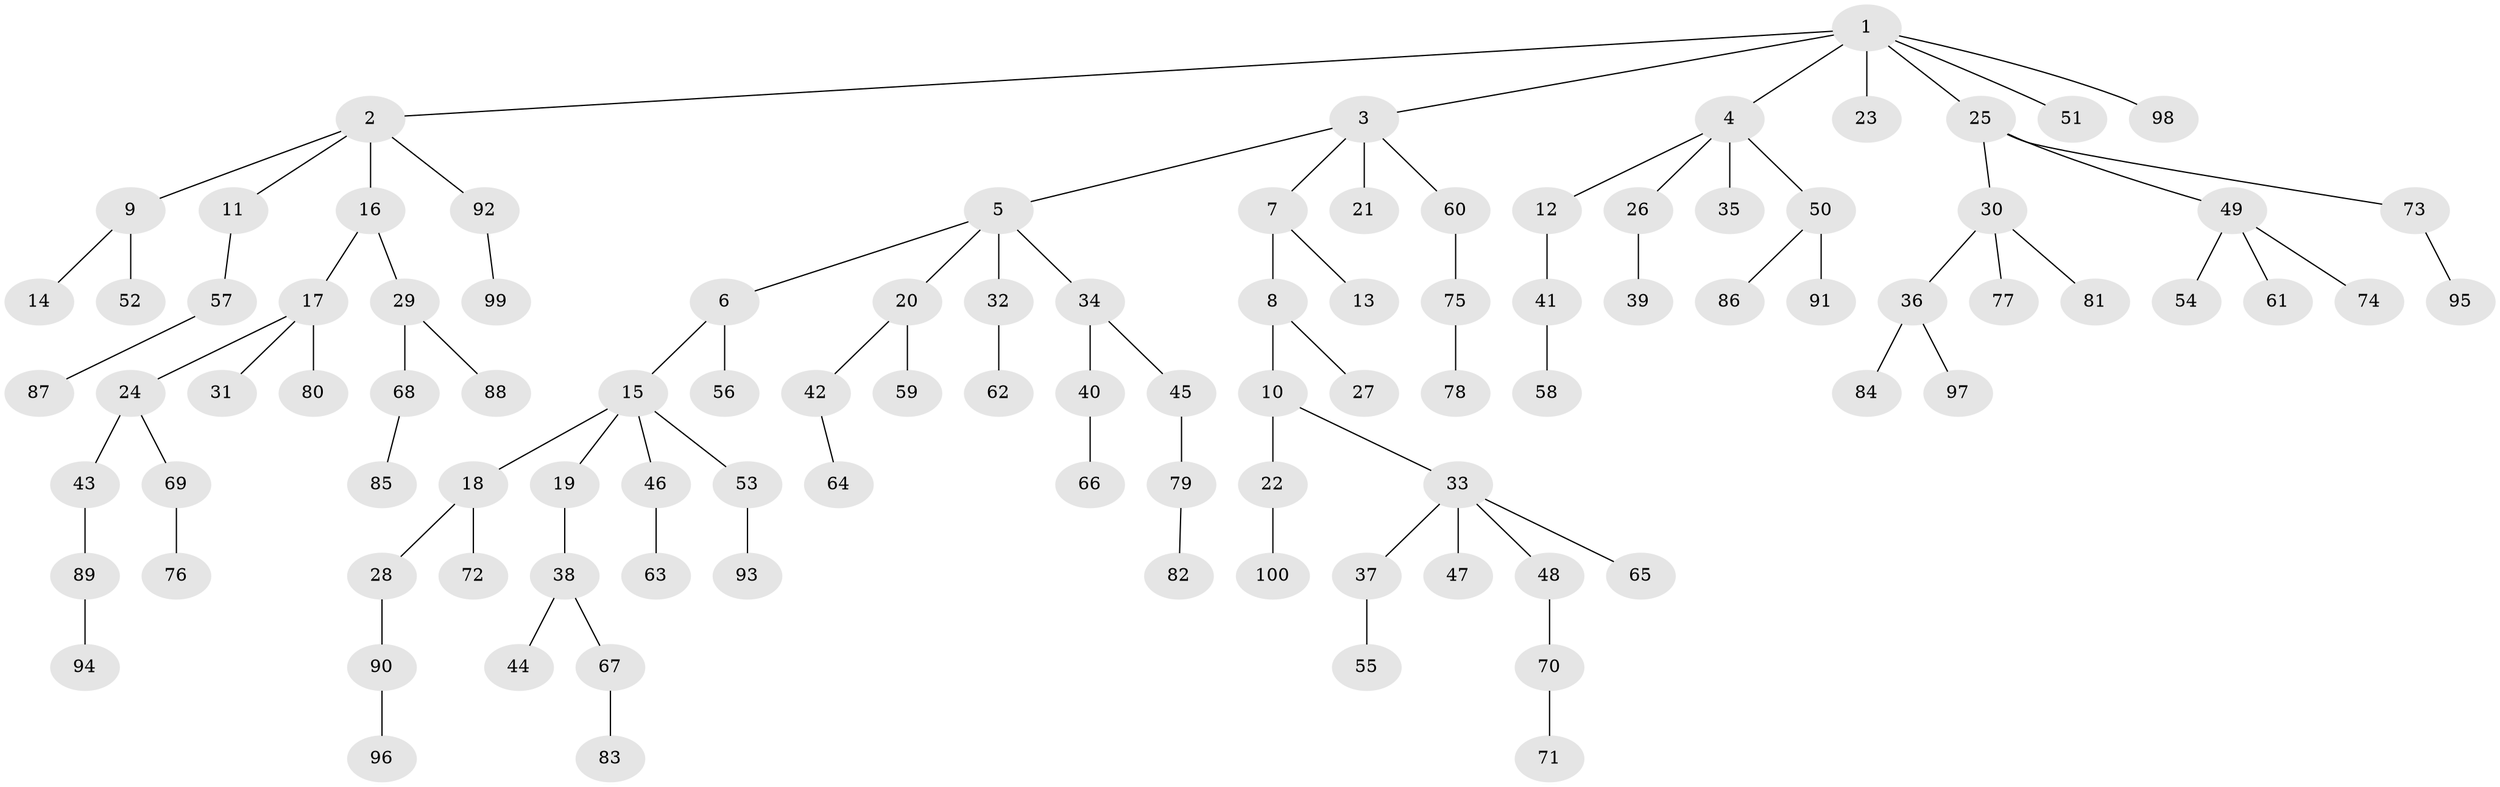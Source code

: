 // coarse degree distribution, {3: 0.14, 2: 0.26, 5: 0.06, 4: 0.06, 1: 0.48}
// Generated by graph-tools (version 1.1) at 2025/37/03/04/25 23:37:23]
// undirected, 100 vertices, 99 edges
graph export_dot {
  node [color=gray90,style=filled];
  1;
  2;
  3;
  4;
  5;
  6;
  7;
  8;
  9;
  10;
  11;
  12;
  13;
  14;
  15;
  16;
  17;
  18;
  19;
  20;
  21;
  22;
  23;
  24;
  25;
  26;
  27;
  28;
  29;
  30;
  31;
  32;
  33;
  34;
  35;
  36;
  37;
  38;
  39;
  40;
  41;
  42;
  43;
  44;
  45;
  46;
  47;
  48;
  49;
  50;
  51;
  52;
  53;
  54;
  55;
  56;
  57;
  58;
  59;
  60;
  61;
  62;
  63;
  64;
  65;
  66;
  67;
  68;
  69;
  70;
  71;
  72;
  73;
  74;
  75;
  76;
  77;
  78;
  79;
  80;
  81;
  82;
  83;
  84;
  85;
  86;
  87;
  88;
  89;
  90;
  91;
  92;
  93;
  94;
  95;
  96;
  97;
  98;
  99;
  100;
  1 -- 2;
  1 -- 3;
  1 -- 4;
  1 -- 23;
  1 -- 25;
  1 -- 51;
  1 -- 98;
  2 -- 9;
  2 -- 11;
  2 -- 16;
  2 -- 92;
  3 -- 5;
  3 -- 7;
  3 -- 21;
  3 -- 60;
  4 -- 12;
  4 -- 26;
  4 -- 35;
  4 -- 50;
  5 -- 6;
  5 -- 20;
  5 -- 32;
  5 -- 34;
  6 -- 15;
  6 -- 56;
  7 -- 8;
  7 -- 13;
  8 -- 10;
  8 -- 27;
  9 -- 14;
  9 -- 52;
  10 -- 22;
  10 -- 33;
  11 -- 57;
  12 -- 41;
  15 -- 18;
  15 -- 19;
  15 -- 46;
  15 -- 53;
  16 -- 17;
  16 -- 29;
  17 -- 24;
  17 -- 31;
  17 -- 80;
  18 -- 28;
  18 -- 72;
  19 -- 38;
  20 -- 42;
  20 -- 59;
  22 -- 100;
  24 -- 43;
  24 -- 69;
  25 -- 30;
  25 -- 49;
  25 -- 73;
  26 -- 39;
  28 -- 90;
  29 -- 68;
  29 -- 88;
  30 -- 36;
  30 -- 77;
  30 -- 81;
  32 -- 62;
  33 -- 37;
  33 -- 47;
  33 -- 48;
  33 -- 65;
  34 -- 40;
  34 -- 45;
  36 -- 84;
  36 -- 97;
  37 -- 55;
  38 -- 44;
  38 -- 67;
  40 -- 66;
  41 -- 58;
  42 -- 64;
  43 -- 89;
  45 -- 79;
  46 -- 63;
  48 -- 70;
  49 -- 54;
  49 -- 61;
  49 -- 74;
  50 -- 86;
  50 -- 91;
  53 -- 93;
  57 -- 87;
  60 -- 75;
  67 -- 83;
  68 -- 85;
  69 -- 76;
  70 -- 71;
  73 -- 95;
  75 -- 78;
  79 -- 82;
  89 -- 94;
  90 -- 96;
  92 -- 99;
}
